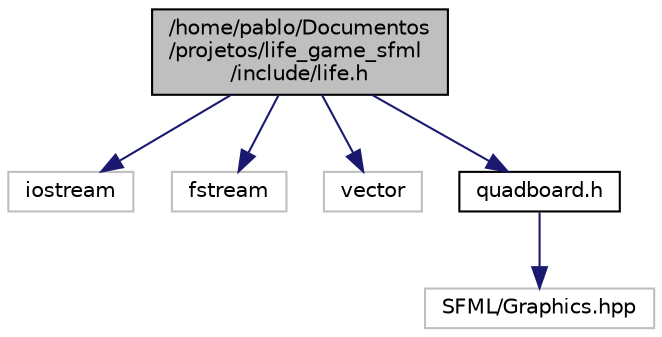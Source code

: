 digraph "/home/pablo/Documentos/projetos/life_game_sfml/include/life.h"
{
  edge [fontname="Helvetica",fontsize="10",labelfontname="Helvetica",labelfontsize="10"];
  node [fontname="Helvetica",fontsize="10",shape=record];
  Node0 [label="/home/pablo/Documentos\l/projetos/life_game_sfml\l/include/life.h",height=0.2,width=0.4,color="black", fillcolor="grey75", style="filled", fontcolor="black"];
  Node0 -> Node1 [color="midnightblue",fontsize="10",style="solid"];
  Node1 [label="iostream",height=0.2,width=0.4,color="grey75", fillcolor="white", style="filled"];
  Node0 -> Node2 [color="midnightblue",fontsize="10",style="solid"];
  Node2 [label="fstream",height=0.2,width=0.4,color="grey75", fillcolor="white", style="filled"];
  Node0 -> Node3 [color="midnightblue",fontsize="10",style="solid"];
  Node3 [label="vector",height=0.2,width=0.4,color="grey75", fillcolor="white", style="filled"];
  Node0 -> Node4 [color="midnightblue",fontsize="10",style="solid"];
  Node4 [label="quadboard.h",height=0.2,width=0.4,color="black", fillcolor="white", style="filled",URL="$df/df9/quadboard_8h.html"];
  Node4 -> Node5 [color="midnightblue",fontsize="10",style="solid"];
  Node5 [label="SFML/Graphics.hpp",height=0.2,width=0.4,color="grey75", fillcolor="white", style="filled"];
}

